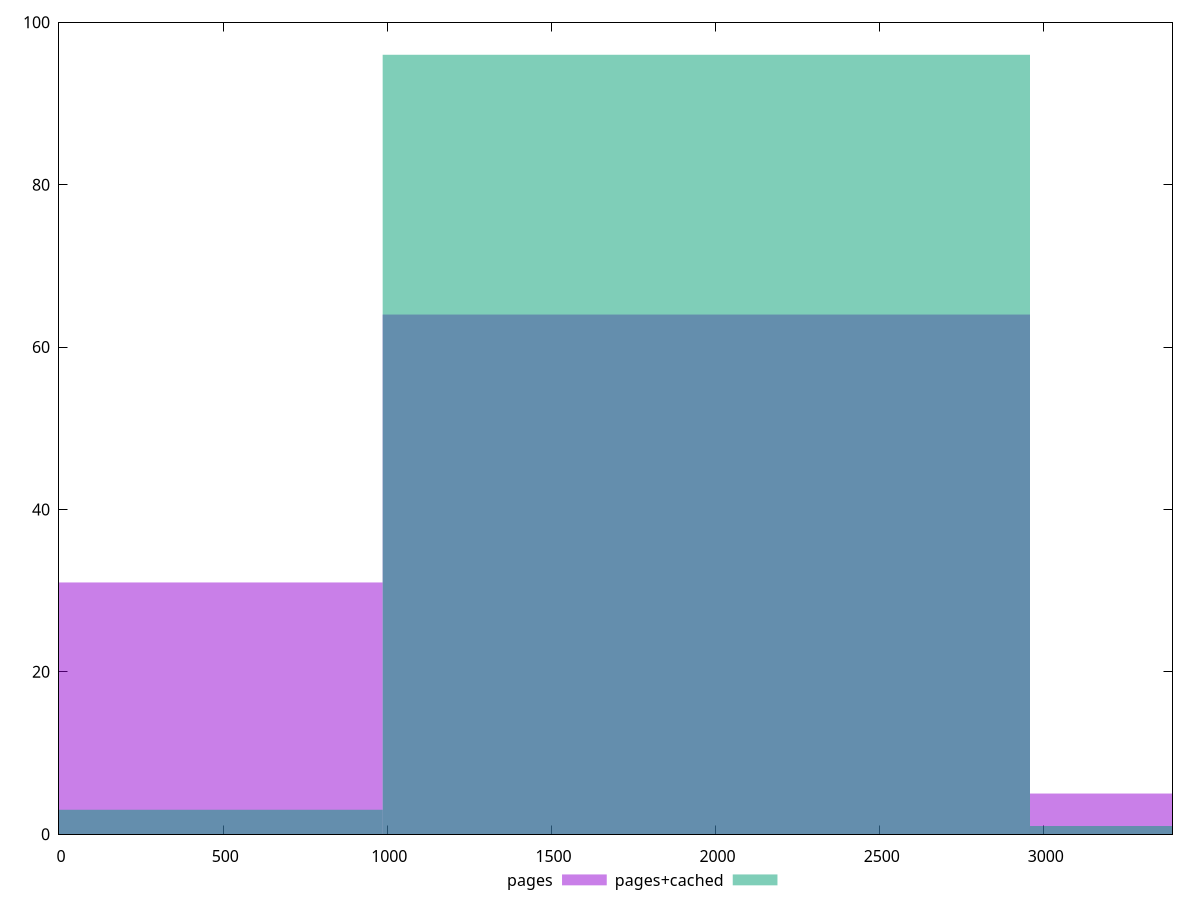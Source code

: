 reset

$pages <<EOF
0 31
1971.9390773524392 64
3943.8781547048784 5
EOF

$pagesCached <<EOF
1971.9390773524392 96
0 3
3943.8781547048784 1
EOF

set key outside below
set boxwidth 1971.9390773524392
set xrange [0:3392]
set yrange [0:100]
set trange [0:100]
set style fill transparent solid 0.5 noborder
set terminal svg size 640, 500 enhanced background rgb 'white'
set output "report_00015_2021-02-09T16-11-33.973Z/uses-rel-preload/comparison/histogram/0_vs_1.svg"

plot $pages title "pages" with boxes, \
     $pagesCached title "pages+cached" with boxes

reset
